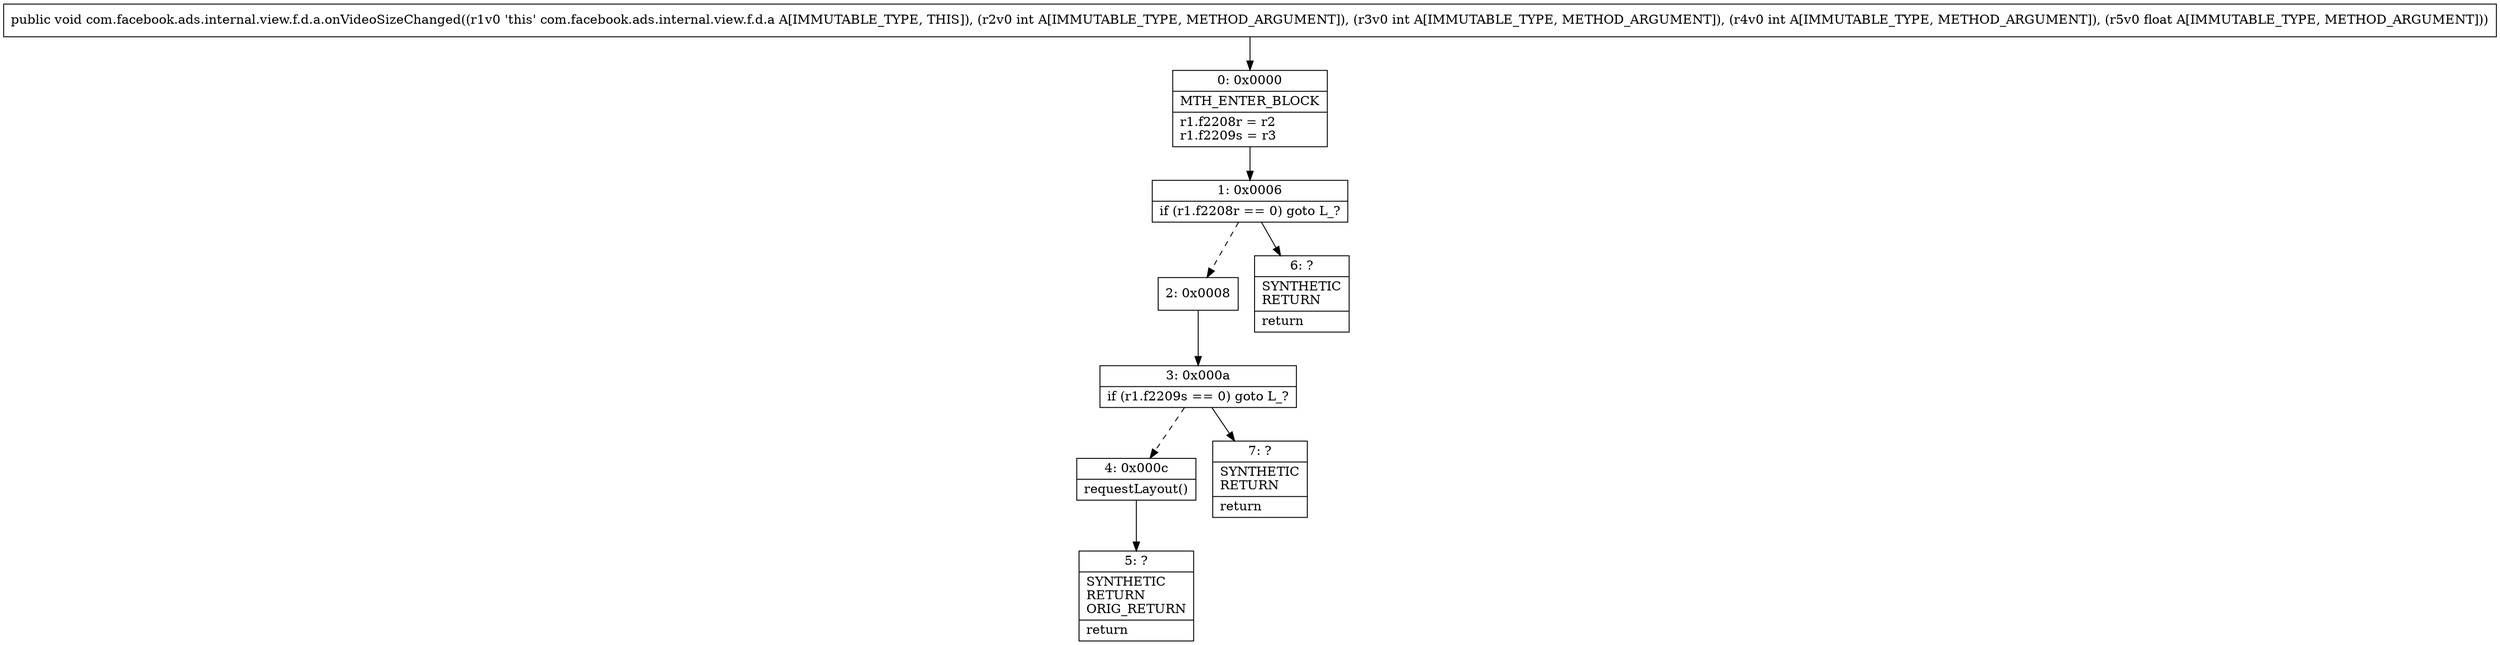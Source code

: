 digraph "CFG forcom.facebook.ads.internal.view.f.d.a.onVideoSizeChanged(IIIF)V" {
Node_0 [shape=record,label="{0\:\ 0x0000|MTH_ENTER_BLOCK\l|r1.f2208r = r2\lr1.f2209s = r3\l}"];
Node_1 [shape=record,label="{1\:\ 0x0006|if (r1.f2208r == 0) goto L_?\l}"];
Node_2 [shape=record,label="{2\:\ 0x0008}"];
Node_3 [shape=record,label="{3\:\ 0x000a|if (r1.f2209s == 0) goto L_?\l}"];
Node_4 [shape=record,label="{4\:\ 0x000c|requestLayout()\l}"];
Node_5 [shape=record,label="{5\:\ ?|SYNTHETIC\lRETURN\lORIG_RETURN\l|return\l}"];
Node_6 [shape=record,label="{6\:\ ?|SYNTHETIC\lRETURN\l|return\l}"];
Node_7 [shape=record,label="{7\:\ ?|SYNTHETIC\lRETURN\l|return\l}"];
MethodNode[shape=record,label="{public void com.facebook.ads.internal.view.f.d.a.onVideoSizeChanged((r1v0 'this' com.facebook.ads.internal.view.f.d.a A[IMMUTABLE_TYPE, THIS]), (r2v0 int A[IMMUTABLE_TYPE, METHOD_ARGUMENT]), (r3v0 int A[IMMUTABLE_TYPE, METHOD_ARGUMENT]), (r4v0 int A[IMMUTABLE_TYPE, METHOD_ARGUMENT]), (r5v0 float A[IMMUTABLE_TYPE, METHOD_ARGUMENT])) }"];
MethodNode -> Node_0;
Node_0 -> Node_1;
Node_1 -> Node_2[style=dashed];
Node_1 -> Node_6;
Node_2 -> Node_3;
Node_3 -> Node_4[style=dashed];
Node_3 -> Node_7;
Node_4 -> Node_5;
}

